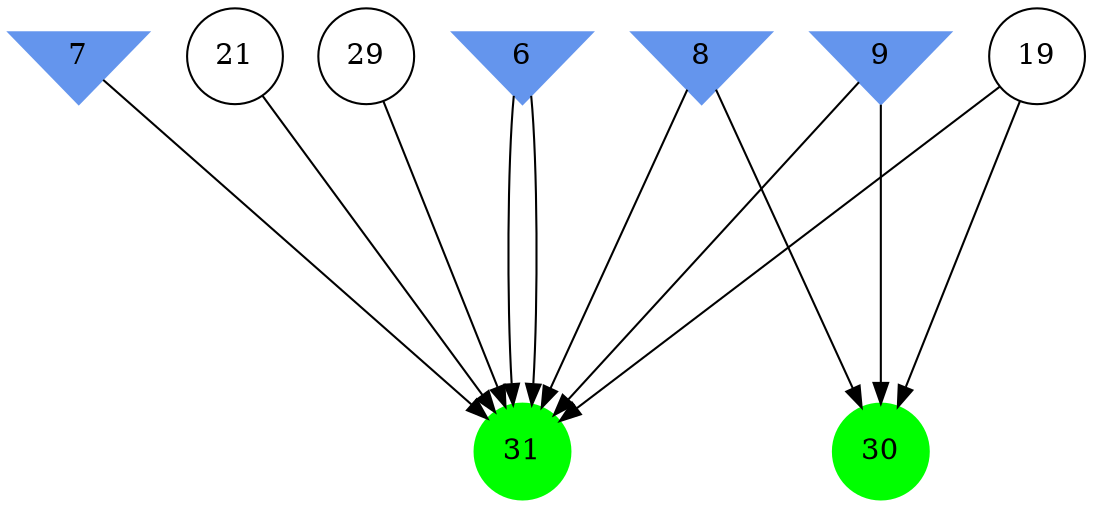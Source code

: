 digraph brain {
	ranksep=2.0;
	6 [shape=invtriangle,style=filled,color=cornflowerblue];
	7 [shape=invtriangle,style=filled,color=cornflowerblue];
	8 [shape=invtriangle,style=filled,color=cornflowerblue];
	9 [shape=invtriangle,style=filled,color=cornflowerblue];
	19 [shape=circle,color=black];
	21 [shape=circle,color=black];
	29 [shape=circle,color=black];
	30 [shape=circle,style=filled,color=green];
	31 [shape=circle,style=filled,color=green];
	6	->	31;
	29	->	31;
	6	->	31;
	7	->	31;
	21	->	31;
	8	->	31;
	8	->	30;
	19	->	31;
	19	->	30;
	9	->	31;
	9	->	30;
	{ rank=same; 6; 7; 8; 9; }
	{ rank=same; 19; 21; 29; }
	{ rank=same; 30; 31; }
}
